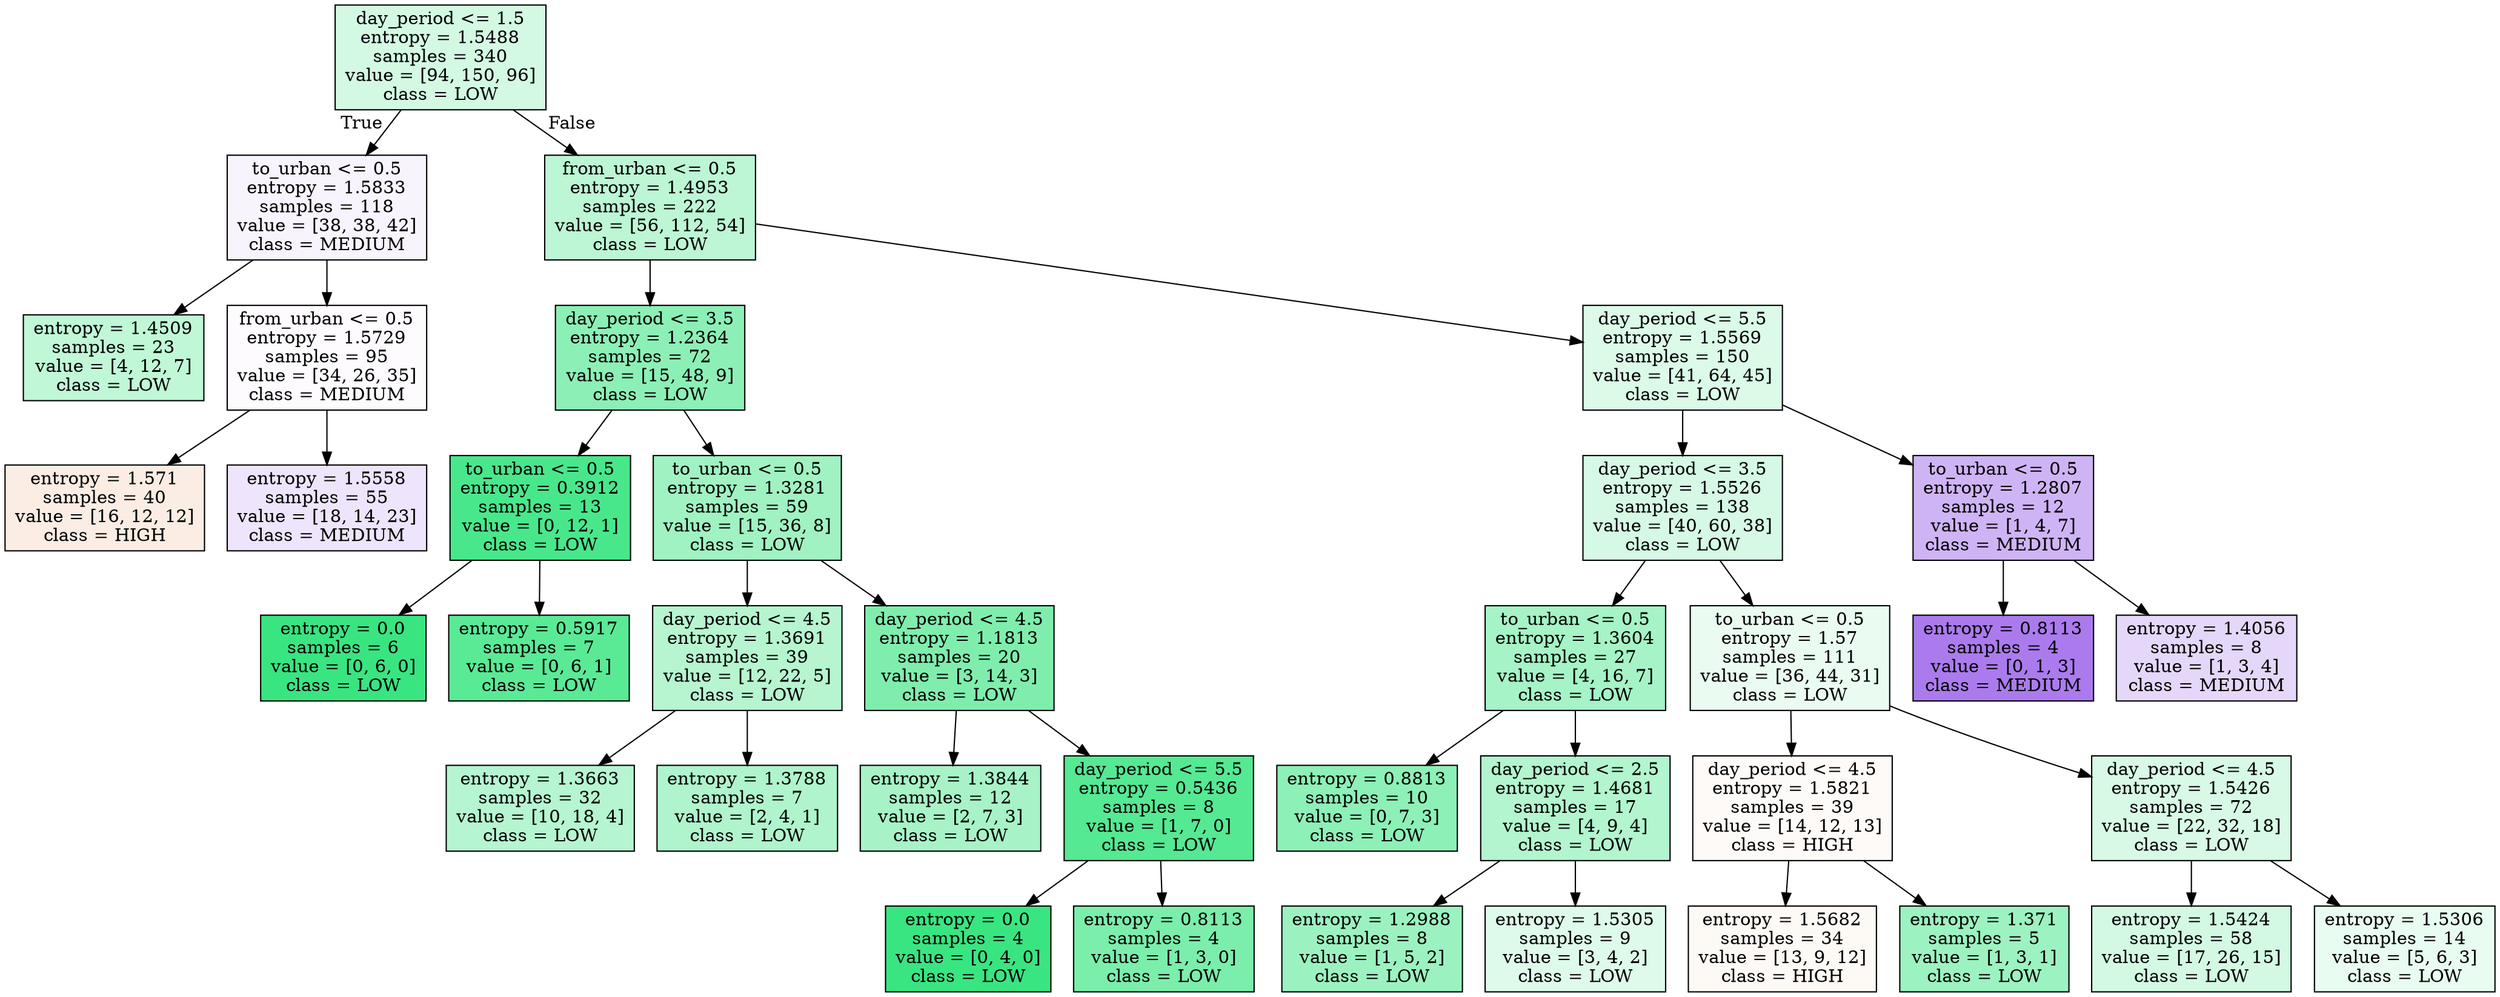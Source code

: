 digraph Tree {
node [shape=box, style="filled", color="black"] ;
0 [label="day_period <= 1.5\nentropy = 1.5488\nsamples = 340\nvalue = [94, 150, 96]\nclass = LOW", fillcolor="#39e58138"] ;
1 [label="to_urban <= 0.5\nentropy = 1.5833\nsamples = 118\nvalue = [38, 38, 42]\nclass = MEDIUM", fillcolor="#8139e50d"] ;
0 -> 1 [labeldistance=2.5, labelangle=45, headlabel="True"] ;
2 [label="entropy = 1.4509\nsamples = 23\nvalue = [4, 12, 7]\nclass = LOW", fillcolor="#39e58150"] ;
1 -> 2 ;
3 [label="from_urban <= 0.5\nentropy = 1.5729\nsamples = 95\nvalue = [34, 26, 35]\nclass = MEDIUM", fillcolor="#8139e504"] ;
1 -> 3 ;
4 [label="entropy = 1.571\nsamples = 40\nvalue = [16, 12, 12]\nclass = HIGH", fillcolor="#e5813924"] ;
3 -> 4 ;
5 [label="entropy = 1.5558\nsamples = 55\nvalue = [18, 14, 23]\nclass = MEDIUM", fillcolor="#8139e522"] ;
3 -> 5 ;
6 [label="from_urban <= 0.5\nentropy = 1.4953\nsamples = 222\nvalue = [56, 112, 54]\nclass = LOW", fillcolor="#39e58156"] ;
0 -> 6 [labeldistance=2.5, labelangle=-45, headlabel="False"] ;
7 [label="day_period <= 3.5\nentropy = 1.2364\nsamples = 72\nvalue = [15, 48, 9]\nclass = LOW", fillcolor="#39e58194"] ;
6 -> 7 ;
8 [label="to_urban <= 0.5\nentropy = 0.3912\nsamples = 13\nvalue = [0, 12, 1]\nclass = LOW", fillcolor="#39e581ea"] ;
7 -> 8 ;
9 [label="entropy = 0.0\nsamples = 6\nvalue = [0, 6, 0]\nclass = LOW", fillcolor="#39e581ff"] ;
8 -> 9 ;
10 [label="entropy = 0.5917\nsamples = 7\nvalue = [0, 6, 1]\nclass = LOW", fillcolor="#39e581d4"] ;
8 -> 10 ;
11 [label="to_urban <= 0.5\nentropy = 1.3281\nsamples = 59\nvalue = [15, 36, 8]\nclass = LOW", fillcolor="#39e5817a"] ;
7 -> 11 ;
12 [label="day_period <= 4.5\nentropy = 1.3691\nsamples = 39\nvalue = [12, 22, 5]\nclass = LOW", fillcolor="#39e5815e"] ;
11 -> 12 ;
13 [label="entropy = 1.3663\nsamples = 32\nvalue = [10, 18, 4]\nclass = LOW", fillcolor="#39e5815d"] ;
12 -> 13 ;
14 [label="entropy = 1.3788\nsamples = 7\nvalue = [2, 4, 1]\nclass = LOW", fillcolor="#39e58166"] ;
12 -> 14 ;
15 [label="day_period <= 4.5\nentropy = 1.1813\nsamples = 20\nvalue = [3, 14, 3]\nclass = LOW", fillcolor="#39e581a5"] ;
11 -> 15 ;
16 [label="entropy = 1.3844\nsamples = 12\nvalue = [2, 7, 3]\nclass = LOW", fillcolor="#39e58171"] ;
15 -> 16 ;
17 [label="day_period <= 5.5\nentropy = 0.5436\nsamples = 8\nvalue = [1, 7, 0]\nclass = LOW", fillcolor="#39e581db"] ;
15 -> 17 ;
18 [label="entropy = 0.0\nsamples = 4\nvalue = [0, 4, 0]\nclass = LOW", fillcolor="#39e581ff"] ;
17 -> 18 ;
19 [label="entropy = 0.8113\nsamples = 4\nvalue = [1, 3, 0]\nclass = LOW", fillcolor="#39e581aa"] ;
17 -> 19 ;
20 [label="day_period <= 5.5\nentropy = 1.5569\nsamples = 150\nvalue = [41, 64, 45]\nclass = LOW", fillcolor="#39e5812e"] ;
6 -> 20 ;
21 [label="day_period <= 3.5\nentropy = 1.5526\nsamples = 138\nvalue = [40, 60, 38]\nclass = LOW", fillcolor="#39e58134"] ;
20 -> 21 ;
22 [label="to_urban <= 0.5\nentropy = 1.3604\nsamples = 27\nvalue = [4, 16, 7]\nclass = LOW", fillcolor="#39e58173"] ;
21 -> 22 ;
23 [label="entropy = 0.8813\nsamples = 10\nvalue = [0, 7, 3]\nclass = LOW", fillcolor="#39e58192"] ;
22 -> 23 ;
24 [label="day_period <= 2.5\nentropy = 1.4681\nsamples = 17\nvalue = [4, 9, 4]\nclass = LOW", fillcolor="#39e58162"] ;
22 -> 24 ;
25 [label="entropy = 1.2988\nsamples = 8\nvalue = [1, 5, 2]\nclass = LOW", fillcolor="#39e58180"] ;
24 -> 25 ;
26 [label="entropy = 1.5305\nsamples = 9\nvalue = [3, 4, 2]\nclass = LOW", fillcolor="#39e5812a"] ;
24 -> 26 ;
27 [label="to_urban <= 0.5\nentropy = 1.57\nsamples = 111\nvalue = [36, 44, 31]\nclass = LOW", fillcolor="#39e5811b"] ;
21 -> 27 ;
28 [label="day_period <= 4.5\nentropy = 1.5821\nsamples = 39\nvalue = [14, 12, 13]\nclass = HIGH", fillcolor="#e581390a"] ;
27 -> 28 ;
29 [label="entropy = 1.5682\nsamples = 34\nvalue = [13, 9, 12]\nclass = HIGH", fillcolor="#e581390c"] ;
28 -> 29 ;
30 [label="entropy = 1.371\nsamples = 5\nvalue = [1, 3, 1]\nclass = LOW", fillcolor="#39e5817f"] ;
28 -> 30 ;
31 [label="day_period <= 4.5\nentropy = 1.5426\nsamples = 72\nvalue = [22, 32, 18]\nclass = LOW", fillcolor="#39e58133"] ;
27 -> 31 ;
32 [label="entropy = 1.5424\nsamples = 58\nvalue = [17, 26, 15]\nclass = LOW", fillcolor="#39e58138"] ;
31 -> 32 ;
33 [label="entropy = 1.5306\nsamples = 14\nvalue = [5, 6, 3]\nclass = LOW", fillcolor="#39e5811c"] ;
31 -> 33 ;
34 [label="to_urban <= 0.5\nentropy = 1.2807\nsamples = 12\nvalue = [1, 4, 7]\nclass = MEDIUM", fillcolor="#8139e560"] ;
20 -> 34 ;
35 [label="entropy = 0.8113\nsamples = 4\nvalue = [0, 1, 3]\nclass = MEDIUM", fillcolor="#8139e5aa"] ;
34 -> 35 ;
36 [label="entropy = 1.4056\nsamples = 8\nvalue = [1, 3, 4]\nclass = MEDIUM", fillcolor="#8139e533"] ;
34 -> 36 ;
}